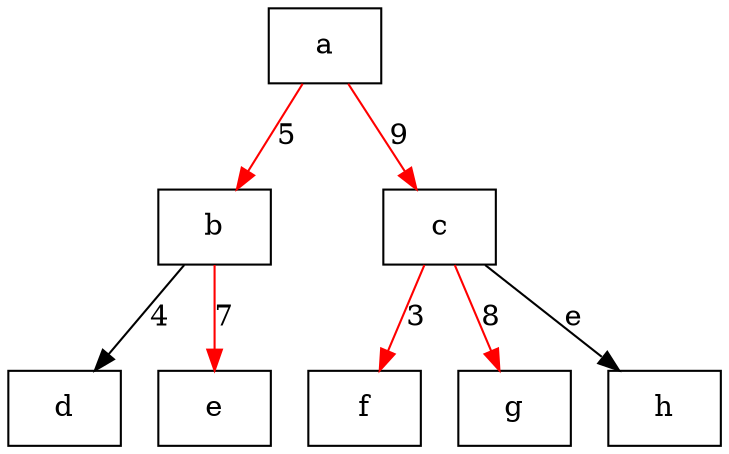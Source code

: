 digraph D {
    node [shape=rect]
    a -> b [color="red",label="5"]
    a -> c [color="red",label="9"]
    
    b -> d [label="4"]
    b -> e [color="red",label="7"]
    c -> f [color="red",label="3"]
    c -> g [color="red",label="8"]
    c -> h [label="e"]
}
